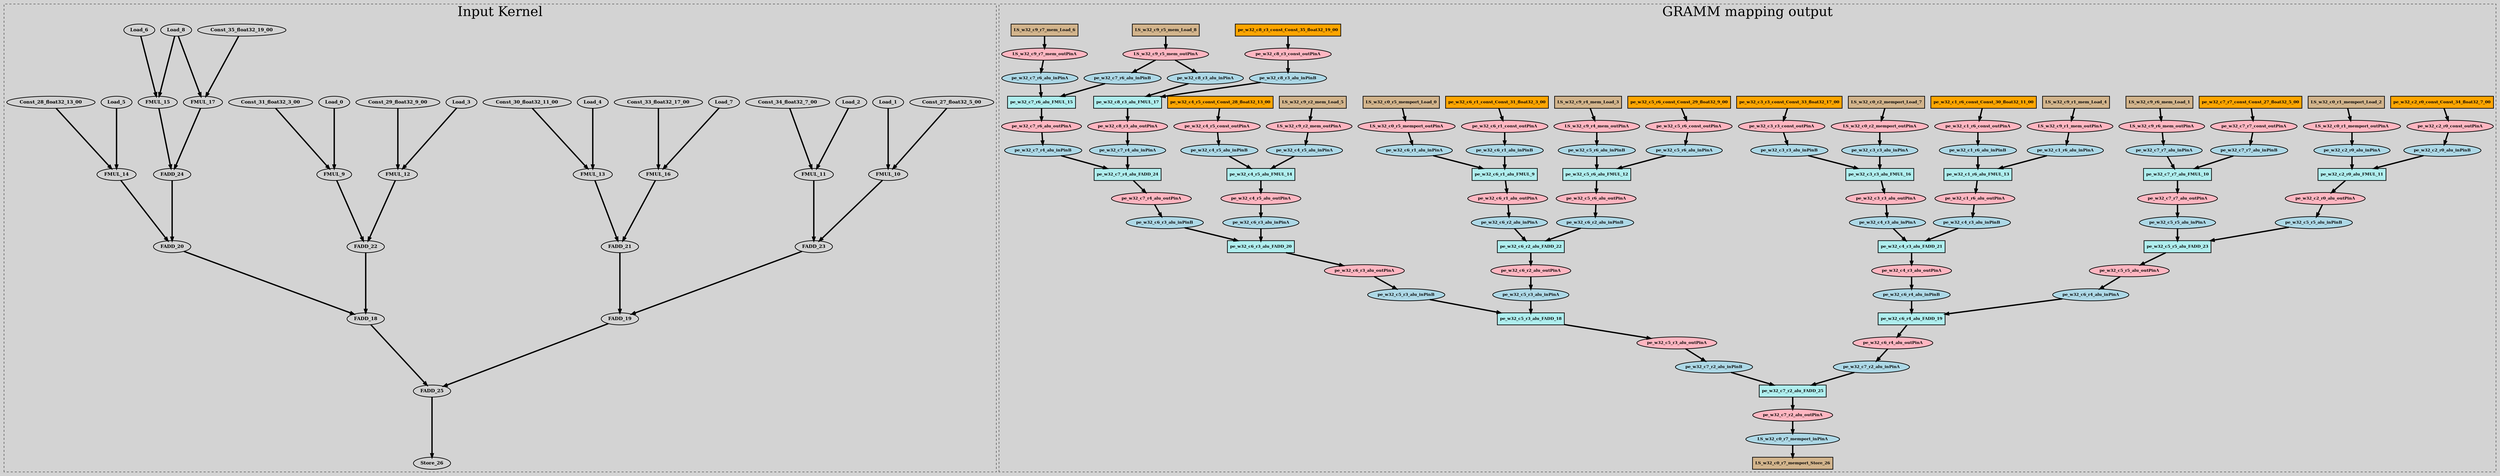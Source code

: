 digraph {
graph [bgcolor=lightgray];
 node [style=filled, fontname="times-bold", penwidth=2];
 edge [penwidth=4]; 
 splines=true; rankdir=TB;
subgraph cluster_1 {
 label = "Input Kernel"; fontsize = 40; style=dashed; 
 edge [minlen=3]
Const_27_float32_5_00;
Const_28_float32_13_00;
Const_29_float32_9_00;
Const_30_float32_11_00;
Const_31_float32_3_00;
Const_33_float32_17_00;
Const_34_float32_7_00;
Const_35_float32_19_00;
FADD_18;
FADD_19;
FADD_20;
FADD_21;
FADD_22;
FADD_23;
FADD_24;
FADD_25;
FMUL_10;
FMUL_11;
FMUL_12;
FMUL_13;
FMUL_14;
FMUL_15;
FMUL_16;
FMUL_17;
FMUL_9;
Load_0;
Load_1;
Load_2;
Load_3;
Load_4;
Load_5;
Load_6;
Load_7;
Load_8;
Store_26;
  Load_0 -> FMUL_9;
  Load_1 -> FMUL_10;
  Load_2 -> FMUL_11;
  Load_3 -> FMUL_12;
  Load_4 -> FMUL_13;
  Load_5 -> FMUL_14;
  Load_6 -> FMUL_15;
  Load_7 -> FMUL_16;
  Load_8 -> FMUL_17;
  Load_8 -> FMUL_15;
  FMUL_9 -> FADD_22;
  FMUL_10 -> FADD_23;
  FMUL_11 -> FADD_23;
  FMUL_12 -> FADD_22;
  FMUL_13 -> FADD_21;
  FMUL_14 -> FADD_20;
  FMUL_15 -> FADD_24;
  FMUL_16 -> FADD_21;
  FMUL_17 -> FADD_24;
  FADD_25 -> Store_26;
  Const_27_float32_5_00 -> FMUL_10;
  Const_28_float32_13_00 -> FMUL_14;
  Const_29_float32_9_00 -> FMUL_12;
  Const_30_float32_11_00 -> FMUL_13;
  Const_31_float32_3_00 -> FMUL_9;
  Const_33_float32_17_00 -> FMUL_16;
  Const_34_float32_7_00 -> FMUL_11;
  Const_35_float32_19_00 -> FMUL_17;
  FADD_24 -> FADD_20;
  FADD_23 -> FADD_19;
  FADD_22 -> FADD_18;
  FADD_21 -> FADD_19;
  FADD_20 -> FADD_18;
  FADD_19 -> FADD_25;
  FADD_18 -> FADD_25;
}
subgraph cluster_0 {
 label = "GRAMM mapping output"; fontsize = 40; style=dashed;
pe_w32_c7_r4_alu_inPinB [shape="oval" width=0.1 fontsize=12 fillcolor="#ADD8E6"]
pe_w32_c7_r4_alu_outPinA [shape="oval" width=0.1 fontsize=12 fillcolor="#FFB6C1"]
pe_w32_c7_r6_alu_FMUL_15 [shape="rectangle" width=0.5 fontsize=12 fillcolor="#AFEEEE"]
pe_w32_c7_r6_alu_inPinA [shape="oval" width=0.1 fontsize=12 fillcolor="#ADD8E6"]
pe_w32_c7_r6_alu_inPinB [shape="oval" width=0.1 fontsize=12 fillcolor="#ADD8E6"]
pe_w32_c7_r6_alu_outPinA [shape="oval" width=0.1 fontsize=12 fillcolor="#FFB6C1"]
pe_w32_c7_r7_const_Const_27_float32_5_00 [shape="rectangle" width=0.5 fontsize=12 fillcolor="#FFA500"]
pe_w32_c7_r7_const_outPinA [shape="oval" width=0.1 fontsize=12 fillcolor="#FFB6C1"]
pe_w32_c7_r7_alu_FMUL_10 [shape="rectangle" width=0.5 fontsize=12 fillcolor="#AFEEEE"]
pe_w32_c7_r7_alu_inPinA [shape="oval" width=0.1 fontsize=12 fillcolor="#ADD8E6"]
pe_w32_c7_r7_alu_inPinB [shape="oval" width=0.1 fontsize=12 fillcolor="#ADD8E6"]
pe_w32_c7_r7_alu_outPinA [shape="oval" width=0.1 fontsize=12 fillcolor="#FFB6C1"]
pe_w32_c8_r3_const_Const_35_float32_19_00 [shape="rectangle" width=0.5 fontsize=12 fillcolor="#FFA500"]
pe_w32_c8_r3_const_outPinA [shape="oval" width=0.1 fontsize=12 fillcolor="#FFB6C1"]
pe_w32_c8_r3_alu_FMUL_17 [shape="rectangle" width=0.5 fontsize=12 fillcolor="#AFEEEE"]
pe_w32_c8_r3_alu_inPinA [shape="oval" width=0.1 fontsize=12 fillcolor="#ADD8E6"]
pe_w32_c8_r3_alu_inPinB [shape="oval" width=0.1 fontsize=12 fillcolor="#ADD8E6"]
pe_w32_c8_r3_alu_outPinA [shape="oval" width=0.1 fontsize=12 fillcolor="#FFB6C1"]
LS_w32_c0_r5_memport_Load_0 [shape="rectangle" width=0.5 fontsize=12 fillcolor="#D2B48C"]
pe_w32_c1_r6_const_Const_30_float32_11_00 [shape="rectangle" width=0.5 fontsize=12 fillcolor="#FFA500"]
pe_w32_c1_r6_const_outPinA [shape="oval" width=0.1 fontsize=12 fillcolor="#FFB6C1"]
LS_w32_c0_r5_memport_outPinA [shape="oval" width=0.1 fontsize=12 fillcolor="#FFB6C1"]
pe_w32_c1_r6_alu_FMUL_13 [shape="rectangle" width=0.5 fontsize=12 fillcolor="#AFEEEE"]
pe_w32_c1_r6_alu_inPinA [shape="oval" width=0.1 fontsize=12 fillcolor="#ADD8E6"]
pe_w32_c1_r6_alu_inPinB [shape="oval" width=0.1 fontsize=12 fillcolor="#ADD8E6"]
pe_w32_c1_r6_alu_outPinA [shape="oval" width=0.1 fontsize=12 fillcolor="#FFB6C1"]
pe_w32_c2_r0_const_Const_34_float32_7_00 [shape="rectangle" width=0.5 fontsize=12 fillcolor="#FFA500"]
pe_w32_c2_r0_const_outPinA [shape="oval" width=0.1 fontsize=12 fillcolor="#FFB6C1"]
pe_w32_c2_r0_alu_FMUL_11 [shape="rectangle" width=0.5 fontsize=12 fillcolor="#AFEEEE"]
pe_w32_c2_r0_alu_inPinA [shape="oval" width=0.1 fontsize=12 fillcolor="#ADD8E6"]
pe_w32_c2_r0_alu_inPinB [shape="oval" width=0.1 fontsize=12 fillcolor="#ADD8E6"]
pe_w32_c2_r0_alu_outPinA [shape="oval" width=0.1 fontsize=12 fillcolor="#FFB6C1"]
LS_w32_c0_r7_memport_Store_26 [shape="rectangle" width=0.5 fontsize=12 fillcolor="#D2B48C"]
LS_w32_c0_r7_memport_inPinA [shape="oval" width=0.1 fontsize=12 fillcolor="#ADD8E6"]
LS_w32_c9_r1_mem_Load_4 [shape="rectangle" width=0.5 fontsize=12 fillcolor="#D2B48C"]
LS_w32_c9_r1_mem_outPinA [shape="oval" width=0.1 fontsize=12 fillcolor="#FFB6C1"]
LS_w32_c0_r1_memport_Load_2 [shape="rectangle" width=0.5 fontsize=12 fillcolor="#D2B48C"]
LS_w32_c9_r2_mem_Load_5 [shape="rectangle" width=0.5 fontsize=12 fillcolor="#D2B48C"]
LS_w32_c9_r2_mem_outPinA [shape="oval" width=0.1 fontsize=12 fillcolor="#FFB6C1"]
LS_w32_c9_r4_mem_Load_3 [shape="rectangle" width=0.5 fontsize=12 fillcolor="#D2B48C"]
LS_w32_c9_r4_mem_outPinA [shape="oval" width=0.1 fontsize=12 fillcolor="#FFB6C1"]
LS_w32_c9_r5_mem_Load_8 [shape="rectangle" width=0.5 fontsize=12 fillcolor="#D2B48C"]
pe_w32_c3_r3_const_Const_33_float32_17_00 [shape="rectangle" width=0.5 fontsize=12 fillcolor="#FFA500"]
pe_w32_c3_r3_const_outPinA [shape="oval" width=0.1 fontsize=12 fillcolor="#FFB6C1"]
pe_w32_c3_r3_alu_FMUL_16 [shape="rectangle" width=0.5 fontsize=12 fillcolor="#AFEEEE"]
pe_w32_c3_r3_alu_inPinA [shape="oval" width=0.1 fontsize=12 fillcolor="#ADD8E6"]
pe_w32_c3_r3_alu_inPinB [shape="oval" width=0.1 fontsize=12 fillcolor="#ADD8E6"]
pe_w32_c3_r3_alu_outPinA [shape="oval" width=0.1 fontsize=12 fillcolor="#FFB6C1"]
LS_w32_c9_r5_mem_outPinA [shape="oval" width=0.1 fontsize=12 fillcolor="#FFB6C1"]
LS_w32_c9_r6_mem_Load_1 [shape="rectangle" width=0.5 fontsize=12 fillcolor="#D2B48C"]
LS_w32_c9_r6_mem_outPinA [shape="oval" width=0.1 fontsize=12 fillcolor="#FFB6C1"]
LS_w32_c9_r7_mem_Load_6 [shape="rectangle" width=0.5 fontsize=12 fillcolor="#D2B48C"]
LS_w32_c9_r7_mem_outPinA [shape="oval" width=0.1 fontsize=12 fillcolor="#FFB6C1"]
LS_w32_c0_r1_memport_outPinA [shape="oval" width=0.1 fontsize=12 fillcolor="#FFB6C1"]
pe_w32_c4_r3_alu_FADD_21 [shape="rectangle" width=0.5 fontsize=12 fillcolor="#AFEEEE"]
pe_w32_c4_r3_alu_inPinA [shape="oval" width=0.1 fontsize=12 fillcolor="#ADD8E6"]
pe_w32_c4_r3_alu_inPinB [shape="oval" width=0.1 fontsize=12 fillcolor="#ADD8E6"]
pe_w32_c4_r3_alu_outPinA [shape="oval" width=0.1 fontsize=12 fillcolor="#FFB6C1"]
pe_w32_c4_r5_const_Const_28_float32_13_00 [shape="rectangle" width=0.5 fontsize=12 fillcolor="#FFA500"]
pe_w32_c4_r5_const_outPinA [shape="oval" width=0.1 fontsize=12 fillcolor="#FFB6C1"]
pe_w32_c4_r5_alu_FMUL_14 [shape="rectangle" width=0.5 fontsize=12 fillcolor="#AFEEEE"]
pe_w32_c4_r5_alu_inPinA [shape="oval" width=0.1 fontsize=12 fillcolor="#ADD8E6"]
pe_w32_c4_r5_alu_inPinB [shape="oval" width=0.1 fontsize=12 fillcolor="#ADD8E6"]
pe_w32_c4_r5_alu_outPinA [shape="oval" width=0.1 fontsize=12 fillcolor="#FFB6C1"]
LS_w32_c0_r2_memport_Load_7 [shape="rectangle" width=0.5 fontsize=12 fillcolor="#D2B48C"]
pe_w32_c5_r3_alu_FADD_18 [shape="rectangle" width=0.5 fontsize=12 fillcolor="#AFEEEE"]
pe_w32_c5_r3_alu_inPinA [shape="oval" width=0.1 fontsize=12 fillcolor="#ADD8E6"]
pe_w32_c5_r3_alu_inPinB [shape="oval" width=0.1 fontsize=12 fillcolor="#ADD8E6"]
pe_w32_c5_r3_alu_outPinA [shape="oval" width=0.1 fontsize=12 fillcolor="#FFB6C1"]
pe_w32_c5_r5_alu_FADD_23 [shape="rectangle" width=0.5 fontsize=12 fillcolor="#AFEEEE"]
pe_w32_c5_r5_alu_inPinA [shape="oval" width=0.1 fontsize=12 fillcolor="#ADD8E6"]
pe_w32_c5_r5_alu_inPinB [shape="oval" width=0.1 fontsize=12 fillcolor="#ADD8E6"]
pe_w32_c5_r5_alu_outPinA [shape="oval" width=0.1 fontsize=12 fillcolor="#FFB6C1"]
pe_w32_c5_r6_const_Const_29_float32_9_00 [shape="rectangle" width=0.5 fontsize=12 fillcolor="#FFA500"]
pe_w32_c5_r6_const_outPinA [shape="oval" width=0.1 fontsize=12 fillcolor="#FFB6C1"]
pe_w32_c5_r6_alu_FMUL_12 [shape="rectangle" width=0.5 fontsize=12 fillcolor="#AFEEEE"]
pe_w32_c5_r6_alu_inPinA [shape="oval" width=0.1 fontsize=12 fillcolor="#ADD8E6"]
pe_w32_c5_r6_alu_inPinB [shape="oval" width=0.1 fontsize=12 fillcolor="#ADD8E6"]
pe_w32_c5_r6_alu_outPinA [shape="oval" width=0.1 fontsize=12 fillcolor="#FFB6C1"]
pe_w32_c6_r1_const_Const_31_float32_3_00 [shape="rectangle" width=0.5 fontsize=12 fillcolor="#FFA500"]
pe_w32_c6_r1_const_outPinA [shape="oval" width=0.1 fontsize=12 fillcolor="#FFB6C1"]
LS_w32_c0_r2_memport_outPinA [shape="oval" width=0.1 fontsize=12 fillcolor="#FFB6C1"]
pe_w32_c6_r1_alu_FMUL_9 [shape="rectangle" width=0.5 fontsize=12 fillcolor="#AFEEEE"]
pe_w32_c6_r1_alu_inPinA [shape="oval" width=0.1 fontsize=12 fillcolor="#ADD8E6"]
pe_w32_c6_r1_alu_inPinB [shape="oval" width=0.1 fontsize=12 fillcolor="#ADD8E6"]
pe_w32_c6_r1_alu_outPinA [shape="oval" width=0.1 fontsize=12 fillcolor="#FFB6C1"]
pe_w32_c6_r2_alu_FADD_22 [shape="rectangle" width=0.5 fontsize=12 fillcolor="#AFEEEE"]
pe_w32_c6_r2_alu_inPinA [shape="oval" width=0.1 fontsize=12 fillcolor="#ADD8E6"]
pe_w32_c6_r2_alu_inPinB [shape="oval" width=0.1 fontsize=12 fillcolor="#ADD8E6"]
pe_w32_c6_r2_alu_outPinA [shape="oval" width=0.1 fontsize=12 fillcolor="#FFB6C1"]
pe_w32_c6_r3_alu_FADD_20 [shape="rectangle" width=0.5 fontsize=12 fillcolor="#AFEEEE"]
pe_w32_c6_r3_alu_inPinA [shape="oval" width=0.1 fontsize=12 fillcolor="#ADD8E6"]
pe_w32_c6_r3_alu_inPinB [shape="oval" width=0.1 fontsize=12 fillcolor="#ADD8E6"]
pe_w32_c6_r3_alu_outPinA [shape="oval" width=0.1 fontsize=12 fillcolor="#FFB6C1"]
pe_w32_c6_r4_alu_FADD_19 [shape="rectangle" width=0.5 fontsize=12 fillcolor="#AFEEEE"]
pe_w32_c6_r4_alu_inPinA [shape="oval" width=0.1 fontsize=12 fillcolor="#ADD8E6"]
pe_w32_c6_r4_alu_inPinB [shape="oval" width=0.1 fontsize=12 fillcolor="#ADD8E6"]
pe_w32_c6_r4_alu_outPinA [shape="oval" width=0.1 fontsize=12 fillcolor="#FFB6C1"]
pe_w32_c7_r2_alu_FADD_25 [shape="rectangle" width=0.5 fontsize=12 fillcolor="#AFEEEE"]
pe_w32_c7_r2_alu_inPinA [shape="oval" width=0.1 fontsize=12 fillcolor="#ADD8E6"]
pe_w32_c7_r2_alu_inPinB [shape="oval" width=0.1 fontsize=12 fillcolor="#ADD8E6"]
pe_w32_c7_r2_alu_outPinA [shape="oval" width=0.1 fontsize=12 fillcolor="#FFB6C1"]
pe_w32_c7_r4_alu_FADD_24 [shape="rectangle" width=0.5 fontsize=12 fillcolor="#AFEEEE"]
pe_w32_c7_r4_alu_inPinA [shape="oval" width=0.1 fontsize=12 fillcolor="#ADD8E6"]
pe_w32_c7_r7_const_Const_27_float32_5_00 -> pe_w32_c7_r7_const_outPinA
pe_w32_c7_r7_const_outPinA -> pe_w32_c7_r7_alu_inPinB
pe_w32_c4_r5_const_Const_28_float32_13_00 -> pe_w32_c4_r5_const_outPinA
pe_w32_c4_r5_const_outPinA -> pe_w32_c4_r5_alu_inPinB
pe_w32_c5_r6_const_Const_29_float32_9_00 -> pe_w32_c5_r6_const_outPinA
pe_w32_c5_r6_const_outPinA -> pe_w32_c5_r6_alu_inPinA
pe_w32_c1_r6_const_Const_30_float32_11_00 -> pe_w32_c1_r6_const_outPinA
pe_w32_c1_r6_const_outPinA -> pe_w32_c1_r6_alu_inPinB
pe_w32_c6_r1_const_Const_31_float32_3_00 -> pe_w32_c6_r1_const_outPinA
pe_w32_c6_r1_const_outPinA -> pe_w32_c6_r1_alu_inPinB
pe_w32_c3_r3_const_Const_33_float32_17_00 -> pe_w32_c3_r3_const_outPinA
pe_w32_c3_r3_const_outPinA -> pe_w32_c3_r3_alu_inPinB
pe_w32_c2_r0_const_Const_34_float32_7_00 -> pe_w32_c2_r0_const_outPinA
pe_w32_c2_r0_const_outPinA -> pe_w32_c2_r0_alu_inPinB
pe_w32_c8_r3_const_Const_35_float32_19_00 -> pe_w32_c8_r3_const_outPinA
pe_w32_c8_r3_const_outPinA -> pe_w32_c8_r3_alu_inPinB
pe_w32_c5_r3_alu_FADD_18 -> pe_w32_c5_r3_alu_outPinA
pe_w32_c5_r3_alu_inPinA -> pe_w32_c5_r3_alu_FADD_18
pe_w32_c5_r3_alu_inPinB -> pe_w32_c5_r3_alu_FADD_18
pe_w32_c5_r3_alu_outPinA -> pe_w32_c7_r2_alu_inPinB
pe_w32_c6_r4_alu_FADD_19 -> pe_w32_c6_r4_alu_outPinA
pe_w32_c6_r4_alu_inPinA -> pe_w32_c6_r4_alu_FADD_19
pe_w32_c6_r4_alu_inPinB -> pe_w32_c6_r4_alu_FADD_19
pe_w32_c6_r4_alu_outPinA -> pe_w32_c7_r2_alu_inPinA
pe_w32_c6_r3_alu_FADD_20 -> pe_w32_c6_r3_alu_outPinA
pe_w32_c6_r3_alu_inPinA -> pe_w32_c6_r3_alu_FADD_20
pe_w32_c6_r3_alu_inPinB -> pe_w32_c6_r3_alu_FADD_20
pe_w32_c6_r3_alu_outPinA -> pe_w32_c5_r3_alu_inPinB
pe_w32_c4_r3_alu_FADD_21 -> pe_w32_c4_r3_alu_outPinA
pe_w32_c4_r3_alu_inPinA -> pe_w32_c4_r3_alu_FADD_21
pe_w32_c4_r3_alu_inPinB -> pe_w32_c4_r3_alu_FADD_21
pe_w32_c4_r3_alu_outPinA -> pe_w32_c6_r4_alu_inPinB
pe_w32_c6_r2_alu_FADD_22 -> pe_w32_c6_r2_alu_outPinA
pe_w32_c6_r2_alu_inPinA -> pe_w32_c6_r2_alu_FADD_22
pe_w32_c6_r2_alu_inPinB -> pe_w32_c6_r2_alu_FADD_22
pe_w32_c6_r2_alu_outPinA -> pe_w32_c5_r3_alu_inPinA
pe_w32_c5_r5_alu_FADD_23 -> pe_w32_c5_r5_alu_outPinA
pe_w32_c5_r5_alu_inPinA -> pe_w32_c5_r5_alu_FADD_23
pe_w32_c5_r5_alu_inPinB -> pe_w32_c5_r5_alu_FADD_23
pe_w32_c5_r5_alu_outPinA -> pe_w32_c6_r4_alu_inPinA
pe_w32_c7_r4_alu_FADD_24 -> pe_w32_c7_r4_alu_outPinA
pe_w32_c7_r4_alu_inPinA -> pe_w32_c7_r4_alu_FADD_24
pe_w32_c7_r4_alu_inPinB -> pe_w32_c7_r4_alu_FADD_24
pe_w32_c7_r4_alu_outPinA -> pe_w32_c6_r3_alu_inPinB
pe_w32_c7_r2_alu_FADD_25 -> pe_w32_c7_r2_alu_outPinA
pe_w32_c7_r2_alu_inPinA -> pe_w32_c7_r2_alu_FADD_25
pe_w32_c7_r2_alu_inPinB -> pe_w32_c7_r2_alu_FADD_25
pe_w32_c7_r2_alu_outPinA -> LS_w32_c0_r7_memport_inPinA
LS_w32_c0_r7_memport_inPinA -> LS_w32_c0_r7_memport_Store_26
pe_w32_c7_r7_alu_FMUL_10 -> pe_w32_c7_r7_alu_outPinA
pe_w32_c7_r7_alu_inPinA -> pe_w32_c7_r7_alu_FMUL_10
pe_w32_c7_r7_alu_inPinB -> pe_w32_c7_r7_alu_FMUL_10
pe_w32_c7_r7_alu_outPinA -> pe_w32_c5_r5_alu_inPinA
pe_w32_c2_r0_alu_FMUL_11 -> pe_w32_c2_r0_alu_outPinA
pe_w32_c2_r0_alu_inPinA -> pe_w32_c2_r0_alu_FMUL_11
pe_w32_c2_r0_alu_inPinB -> pe_w32_c2_r0_alu_FMUL_11
pe_w32_c2_r0_alu_outPinA -> pe_w32_c5_r5_alu_inPinB
pe_w32_c5_r6_alu_FMUL_12 -> pe_w32_c5_r6_alu_outPinA
pe_w32_c5_r6_alu_inPinA -> pe_w32_c5_r6_alu_FMUL_12
pe_w32_c5_r6_alu_inPinB -> pe_w32_c5_r6_alu_FMUL_12
pe_w32_c5_r6_alu_outPinA -> pe_w32_c6_r2_alu_inPinB
pe_w32_c1_r6_alu_FMUL_13 -> pe_w32_c1_r6_alu_outPinA
pe_w32_c1_r6_alu_inPinA -> pe_w32_c1_r6_alu_FMUL_13
pe_w32_c1_r6_alu_inPinB -> pe_w32_c1_r6_alu_FMUL_13
pe_w32_c1_r6_alu_outPinA -> pe_w32_c4_r3_alu_inPinB
pe_w32_c4_r5_alu_FMUL_14 -> pe_w32_c4_r5_alu_outPinA
pe_w32_c4_r5_alu_inPinA -> pe_w32_c4_r5_alu_FMUL_14
pe_w32_c4_r5_alu_inPinB -> pe_w32_c4_r5_alu_FMUL_14
pe_w32_c4_r5_alu_outPinA -> pe_w32_c6_r3_alu_inPinA
pe_w32_c7_r6_alu_FMUL_15 -> pe_w32_c7_r6_alu_outPinA
pe_w32_c7_r6_alu_inPinA -> pe_w32_c7_r6_alu_FMUL_15
pe_w32_c7_r6_alu_inPinB -> pe_w32_c7_r6_alu_FMUL_15
pe_w32_c7_r6_alu_outPinA -> pe_w32_c7_r4_alu_inPinB
pe_w32_c3_r3_alu_FMUL_16 -> pe_w32_c3_r3_alu_outPinA
pe_w32_c3_r3_alu_inPinA -> pe_w32_c3_r3_alu_FMUL_16
pe_w32_c3_r3_alu_inPinB -> pe_w32_c3_r3_alu_FMUL_16
pe_w32_c3_r3_alu_outPinA -> pe_w32_c4_r3_alu_inPinA
pe_w32_c8_r3_alu_FMUL_17 -> pe_w32_c8_r3_alu_outPinA
pe_w32_c8_r3_alu_inPinA -> pe_w32_c8_r3_alu_FMUL_17
pe_w32_c8_r3_alu_inPinB -> pe_w32_c8_r3_alu_FMUL_17
pe_w32_c8_r3_alu_outPinA -> pe_w32_c7_r4_alu_inPinA
pe_w32_c6_r1_alu_FMUL_9 -> pe_w32_c6_r1_alu_outPinA
pe_w32_c6_r1_alu_inPinA -> pe_w32_c6_r1_alu_FMUL_9
pe_w32_c6_r1_alu_inPinB -> pe_w32_c6_r1_alu_FMUL_9
pe_w32_c6_r1_alu_outPinA -> pe_w32_c6_r2_alu_inPinA
LS_w32_c0_r5_memport_Load_0 -> LS_w32_c0_r5_memport_outPinA
LS_w32_c0_r5_memport_outPinA -> pe_w32_c6_r1_alu_inPinA
LS_w32_c9_r6_mem_Load_1 -> LS_w32_c9_r6_mem_outPinA
LS_w32_c9_r6_mem_outPinA -> pe_w32_c7_r7_alu_inPinA
LS_w32_c0_r1_memport_Load_2 -> LS_w32_c0_r1_memport_outPinA
LS_w32_c0_r1_memport_outPinA -> pe_w32_c2_r0_alu_inPinA
LS_w32_c9_r4_mem_Load_3 -> LS_w32_c9_r4_mem_outPinA
LS_w32_c9_r4_mem_outPinA -> pe_w32_c5_r6_alu_inPinB
LS_w32_c9_r1_mem_Load_4 -> LS_w32_c9_r1_mem_outPinA
LS_w32_c9_r1_mem_outPinA -> pe_w32_c1_r6_alu_inPinA
LS_w32_c9_r2_mem_Load_5 -> LS_w32_c9_r2_mem_outPinA
LS_w32_c9_r2_mem_outPinA -> pe_w32_c4_r5_alu_inPinA
LS_w32_c9_r7_mem_Load_6 -> LS_w32_c9_r7_mem_outPinA
LS_w32_c9_r7_mem_outPinA -> pe_w32_c7_r6_alu_inPinA
LS_w32_c0_r2_memport_Load_7 -> LS_w32_c0_r2_memport_outPinA
LS_w32_c0_r2_memport_outPinA -> pe_w32_c3_r3_alu_inPinA
LS_w32_c9_r5_mem_Load_8 -> LS_w32_c9_r5_mem_outPinA
LS_w32_c9_r5_mem_outPinA -> pe_w32_c8_r3_alu_inPinA
LS_w32_c9_r5_mem_outPinA -> pe_w32_c7_r6_alu_inPinB
}
}
